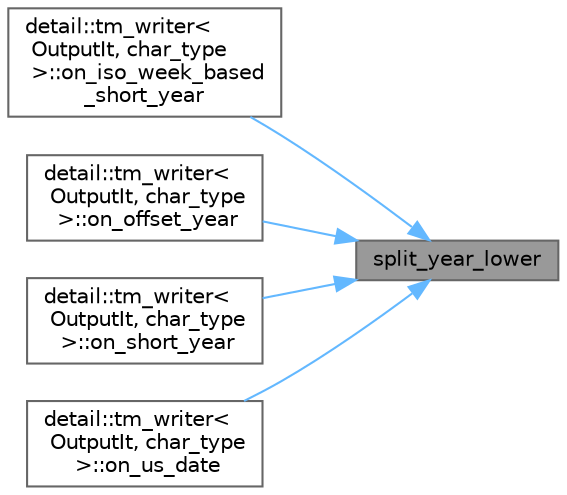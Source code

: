 digraph "split_year_lower"
{
 // LATEX_PDF_SIZE
  bgcolor="transparent";
  edge [fontname=Helvetica,fontsize=10,labelfontname=Helvetica,labelfontsize=10];
  node [fontname=Helvetica,fontsize=10,shape=box,height=0.2,width=0.4];
  rankdir="RL";
  Node1 [id="Node000001",label="split_year_lower",height=0.2,width=0.4,color="gray40", fillcolor="grey60", style="filled", fontcolor="black",tooltip=" "];
  Node1 -> Node2 [id="edge1_Node000001_Node000002",dir="back",color="steelblue1",style="solid",tooltip=" "];
  Node2 [id="Node000002",label="detail::tm_writer\<\l OutputIt, char_type\l \>::on_iso_week_based\l_short_year",height=0.2,width=0.4,color="grey40", fillcolor="white", style="filled",URL="$classdetail_1_1tm__writer.html#a4ea6a6b5e3f3a59354190dcf47ef741e",tooltip=" "];
  Node1 -> Node3 [id="edge2_Node000001_Node000003",dir="back",color="steelblue1",style="solid",tooltip=" "];
  Node3 [id="Node000003",label="detail::tm_writer\<\l OutputIt, char_type\l \>::on_offset_year",height=0.2,width=0.4,color="grey40", fillcolor="white", style="filled",URL="$classdetail_1_1tm__writer.html#ae50333b178a2570837bfa9183f2080e9",tooltip=" "];
  Node1 -> Node4 [id="edge3_Node000001_Node000004",dir="back",color="steelblue1",style="solid",tooltip=" "];
  Node4 [id="Node000004",label="detail::tm_writer\<\l OutputIt, char_type\l \>::on_short_year",height=0.2,width=0.4,color="grey40", fillcolor="white", style="filled",URL="$classdetail_1_1tm__writer.html#ae7e779c516d46cf7d5ef69aa435fc663",tooltip=" "];
  Node1 -> Node5 [id="edge4_Node000001_Node000005",dir="back",color="steelblue1",style="solid",tooltip=" "];
  Node5 [id="Node000005",label="detail::tm_writer\<\l OutputIt, char_type\l \>::on_us_date",height=0.2,width=0.4,color="grey40", fillcolor="white", style="filled",URL="$classdetail_1_1tm__writer.html#afe51a54407933aca94f3f33297ea2d93",tooltip=" "];
}
